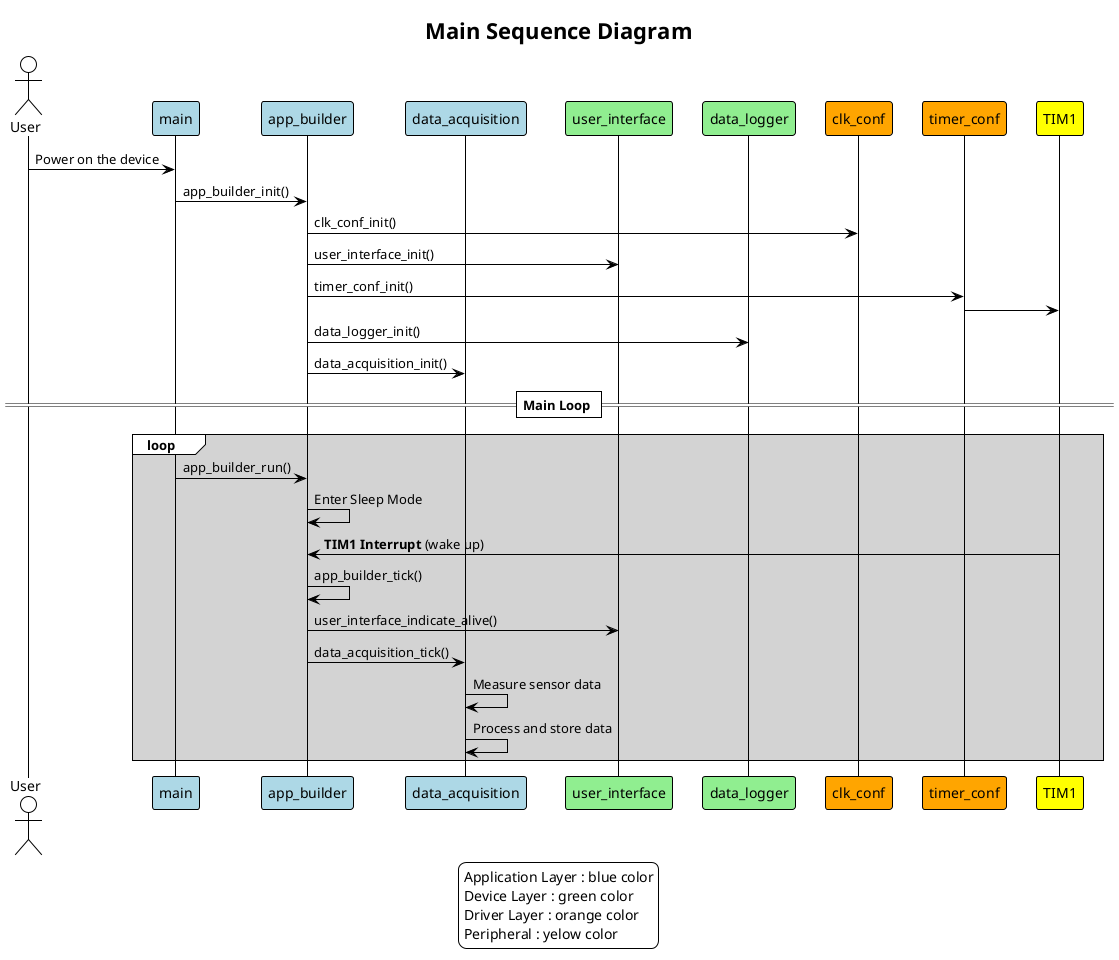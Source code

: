 @startuml
!theme plain

title: Main Sequence Diagram

legend
Application Layer : blue color
Device Layer : green color
Driver Layer : orange color
Peripheral : yelow color
end legend

actor User 

participant "main" as Main #lightblue
participant "app_builder" as AppBuilder #lightblue
participant "data_acquisition" as DataAcquisition #lightblue

participant "user_interface" as UI #lightgreen
participant "data_logger" as DataLogger #lightgreen

participant "clk_conf" as Clock #orange
participant "timer_conf" as Timer #orange
participant "TIM1" as TIM1 #yellow

User -> Main : Power on the device
Main -> AppBuilder : app_builder_init()
AppBuilder -> Clock : clk_conf_init()
AppBuilder -> UI : user_interface_init()
AppBuilder -> Timer : timer_conf_init()
Timer -> TIM1
AppBuilder -> DataLogger : data_logger_init()
AppBuilder -> DataAcquisition : data_acquisition_init()

== Main Loop ==

loop #lightgray
    Main -> AppBuilder : app_builder_run()

    AppBuilder -> AppBuilder : Enter Sleep Mode
    TIM1 -> AppBuilder : **TIM1 Interrupt** (wake up)
    
    AppBuilder -> AppBuilder : app_builder_tick()
    AppBuilder -> UI : user_interface_indicate_alive()
    AppBuilder -> DataAcquisition : data_acquisition_tick()
    
    DataAcquisition -> DataAcquisition : Measure sensor data
    DataAcquisition -> DataAcquisition : Process and store data
end
@enduml